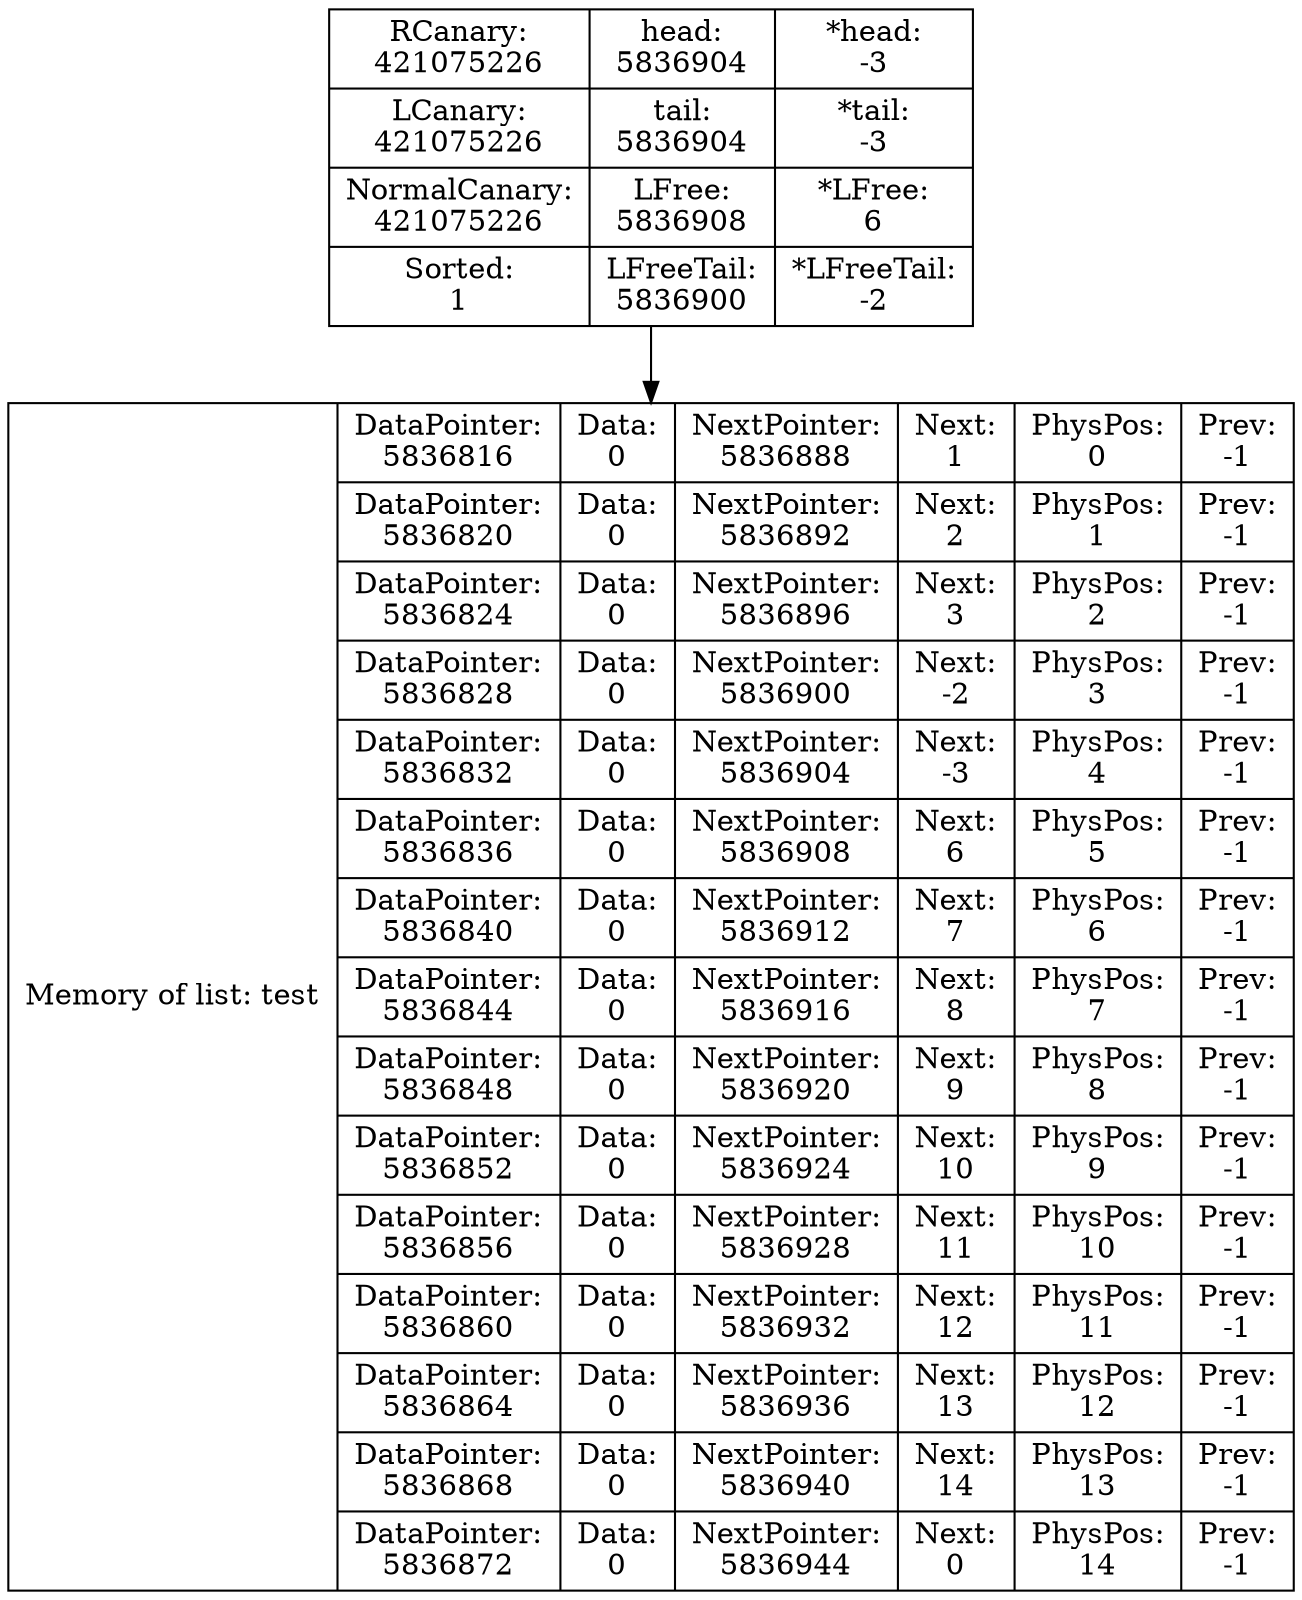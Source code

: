 digraph G{
data [shape=record,label="{Memory of list: test} | {{DataPointer:\n5836816 | Data:\n0 | NextPointer:\n5836888 | Next:\n1 | PhysPos:\n0 | Prev:\n-1}
| {DataPointer:\n5836820 | Data:\n0 | NextPointer:\n5836892 | Next:\n2 | PhysPos:\n1 | Prev:\n-1}
| {DataPointer:\n5836824 | Data:\n0 | NextPointer:\n5836896 | Next:\n3 | PhysPos:\n2 | Prev:\n-1}
| {DataPointer:\n5836828 | Data:\n0 | NextPointer:\n5836900 | Next:\n-2 | PhysPos:\n3 | Prev:\n-1}
| {DataPointer:\n5836832 | Data:\n0 | NextPointer:\n5836904 | Next:\n-3 | PhysPos:\n4 | Prev:\n-1}
| {DataPointer:\n5836836 | Data:\n0 | NextPointer:\n5836908 | Next:\n6 | PhysPos:\n5 | Prev:\n-1}
| {DataPointer:\n5836840 | Data:\n0 | NextPointer:\n5836912 | Next:\n7 | PhysPos:\n6 | Prev:\n-1}
| {DataPointer:\n5836844 | Data:\n0 | NextPointer:\n5836916 | Next:\n8 | PhysPos:\n7 | Prev:\n-1}
| {DataPointer:\n5836848 | Data:\n0 | NextPointer:\n5836920 | Next:\n9 | PhysPos:\n8 | Prev:\n-1}
| {DataPointer:\n5836852 | Data:\n0 | NextPointer:\n5836924 | Next:\n10 | PhysPos:\n9 | Prev:\n-1}
| {DataPointer:\n5836856 | Data:\n0 | NextPointer:\n5836928 | Next:\n11 | PhysPos:\n10 | Prev:\n-1}
| {DataPointer:\n5836860 | Data:\n0 | NextPointer:\n5836932 | Next:\n12 | PhysPos:\n11 | Prev:\n-1}
| {DataPointer:\n5836864 | Data:\n0 | NextPointer:\n5836936 | Next:\n13 | PhysPos:\n12 | Prev:\n-1}
| {DataPointer:\n5836868 | Data:\n0 | NextPointer:\n5836940 | Next:\n14 | PhysPos:\n13 | Prev:\n-1}
| {DataPointer:\n5836872 | Data:\n0 | NextPointer:\n5836944 | Next:\n0 | PhysPos:\n14 | Prev:\n-1}
}"];
Shild [shape=record,label="{ RCanary:\n421075226 | LCanary:\n421075226  | NormalCanary:\n421075226 | Sorted:\n1 } | { head:\n5836904 | tail:\n5836904 | LFree:\n5836908 | LFreeTail:\n5836900} | { *head:\n-3 | *tail:\n-3 | *LFree:\n6 | *LFreeTail:\n-2}"];
Shild->data
}
